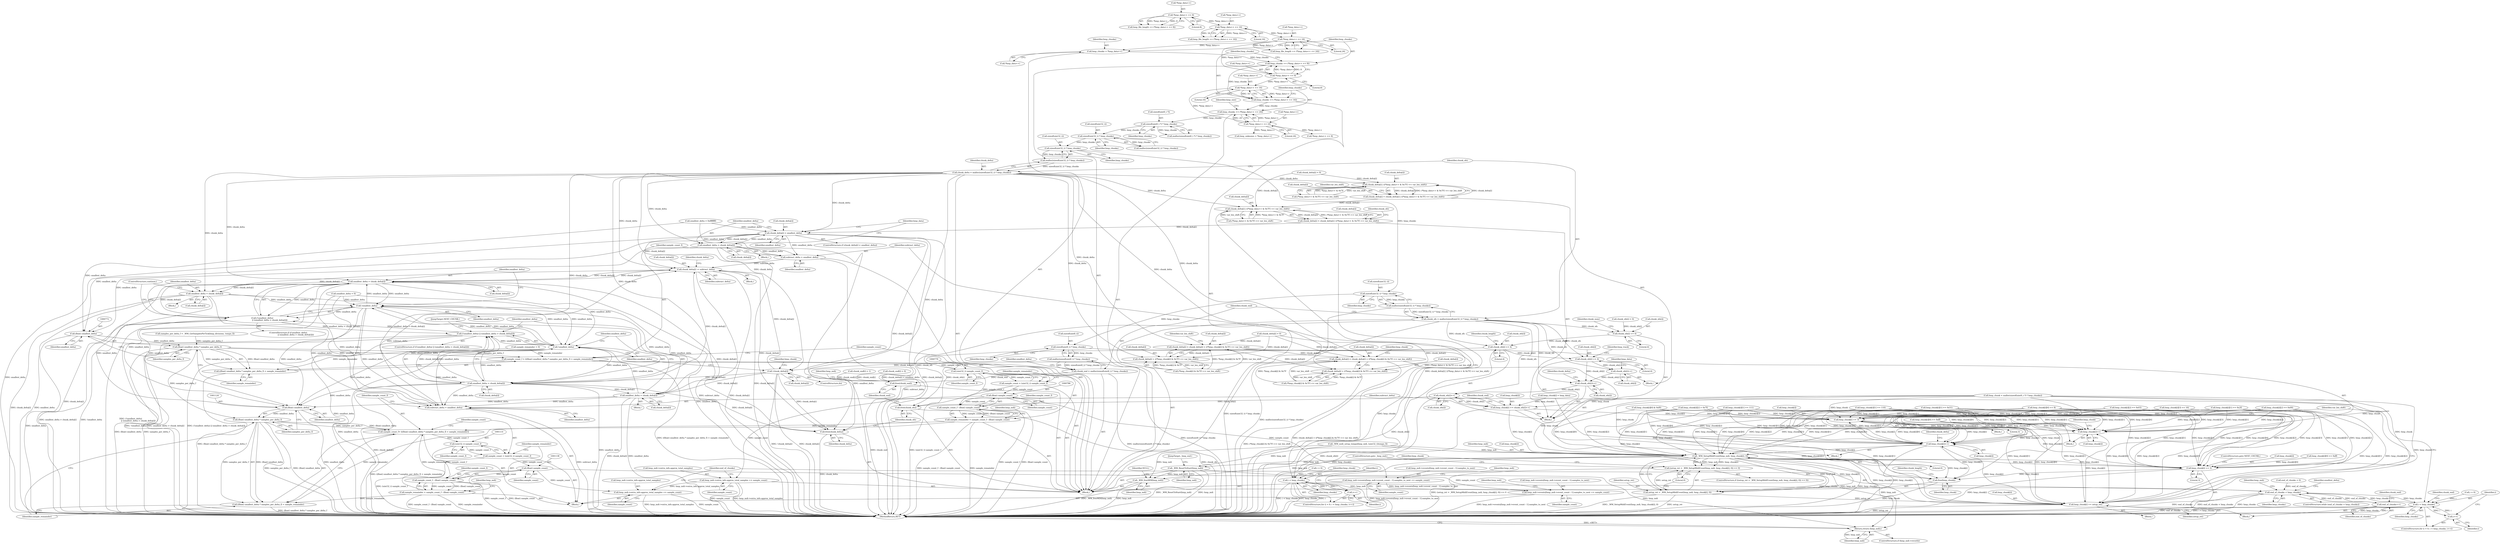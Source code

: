 digraph "0_wildmidi_660b513d99bced8783a4a5984ac2f742c74ebbdd_0@API" {
"1000504" [label="(Call,sizeof(uint32_t) * hmp_chunks)"];
"1000497" [label="(Call,sizeof(uint32_t) * hmp_chunks)"];
"1000490" [label="(Call,sizeof(uint8_t *) * hmp_chunks)"];
"1000327" [label="(Call,hmp_chunks += (*hmp_data++ << 24))"];
"1000329" [label="(Call,*hmp_data++ << 24)"];
"1000322" [label="(Call,*hmp_data++ << 16)"];
"1000315" [label="(Call,*hmp_data++ << 8)"];
"1000292" [label="(Call,*hmp_data++ << 24)"];
"1000285" [label="(Call,*hmp_data++ << 16)"];
"1000278" [label="(Call,*hmp_data++ << 8)"];
"1000320" [label="(Call,hmp_chunks += (*hmp_data++ << 16))"];
"1000313" [label="(Call,hmp_chunks += (*hmp_data++ << 8))"];
"1000308" [label="(Call,hmp_chunks = *hmp_data++)"];
"1000503" [label="(Call,malloc(sizeof(uint32_t) * hmp_chunks))"];
"1000501" [label="(Call,chunk_delta = malloc(sizeof(uint32_t) * hmp_chunks))"];
"1000689" [label="(Call,chunk_delta[i] | ((*hmp_data++ & 0x7F) << var_len_shift))"];
"1000685" [label="(Call,chunk_delta[i] = chunk_delta[i] | ((*hmp_data++ & 0x7F) << var_len_shift))"];
"1000715" [label="(Call,chunk_delta[i] | ((*hmp_data++ & 0x7F) << var_len_shift))"];
"1000711" [label="(Call,chunk_delta[i] = chunk_delta[i] | ((*hmp_data++ & 0x7F) << var_len_shift))"];
"1000731" [label="(Call,chunk_delta[i] < smallest_delta)"];
"1000737" [label="(Call,smallest_delta = chunk_delta[i])"];
"1000764" [label="(Call,subtract_delta = smallest_delta)"];
"1000836" [label="(Call,chunk_delta[i] -= subtract_delta)"];
"1000850" [label="(Call,smallest_delta > chunk_delta[i])"];
"1000848" [label="(Call,!smallest_delta)"];
"1000847" [label="(Call,(!smallest_delta)\n                        || (smallest_delta > chunk_delta[i]))"];
"1001100" [label="(Call,(!smallest_delta) || (smallest_delta > chunk_delta[i]))"];
"1001101" [label="(Call,!smallest_delta)"];
"1001103" [label="(Call,smallest_delta > chunk_delta[i])"];
"1001109" [label="(Call,smallest_delta = chunk_delta[i])"];
"1001116" [label="(Call,subtract_delta = smallest_delta)"];
"1001123" [label="(Call,(float) smallest_delta)"];
"1001122" [label="(Call,(float) smallest_delta * samples_per_delta_f)"];
"1001119" [label="(Call,sample_count_f= (((float) smallest_delta * samples_per_delta_f) + sample_remainder))"];
"1001130" [label="(Call,(uint32_t) sample_count_f)"];
"1001128" [label="(Call,sample_count = (uint32_t) sample_count_f)"];
"1001137" [label="(Call,(float) sample_count)"];
"1001135" [label="(Call,sample_count_f - (float) sample_count)"];
"1001133" [label="(Call,sample_remainder = sample_count_f - (float) sample_count)"];
"1001121" [label="(Call,((float) smallest_delta * samples_per_delta_f) + sample_remainder)"];
"1001140" [label="(Call,hmp_mdi->events[hmp_mdi->event_count - 1].samples_to_next += sample_count)"];
"1001153" [label="(Call,hmp_mdi->extra_info.approx_total_samples += sample_count)"];
"1001215" [label="(Call,free(chunk_delta))"];
"1000856" [label="(Call,smallest_delta = chunk_delta[i])"];
"1000771" [label="(Call,(float) smallest_delta)"];
"1000770" [label="(Call,(float) smallest_delta * samples_per_delta_f)"];
"1000767" [label="(Call,sample_count_f = (((float) smallest_delta * samples_per_delta_f) + sample_remainder))"];
"1000778" [label="(Call,(uint32_t) sample_count_f)"];
"1000776" [label="(Call,sample_count = (uint32_t) sample_count_f)"];
"1000785" [label="(Call,(float) sample_count)"];
"1000783" [label="(Call,sample_count_f - (float) sample_count)"];
"1000781" [label="(Call,sample_remainder = sample_count_f - (float) sample_count)"];
"1000788" [label="(Call,hmp_mdi->events[hmp_mdi->event_count - 1].samples_to_next += sample_count)"];
"1000801" [label="(Call,hmp_mdi->extra_info.approx_total_samples += sample_count)"];
"1000769" [label="(Call,((float) smallest_delta * samples_per_delta_f) + sample_remainder)"];
"1001046" [label="(Call,chunk_delta[i] = chunk_delta[i] + ((*hmp_chunk[i] & 0x7F) << var_len_shift))"];
"1001050" [label="(Call,chunk_delta[i] + ((*hmp_chunk[i] & 0x7F) << var_len_shift))"];
"1001075" [label="(Call,chunk_delta[i] = chunk_delta[i] + ((*hmp_chunk[i] & 0x7F) << var_len_shift))"];
"1001095" [label="(Call,!chunk_delta[i])"];
"1001079" [label="(Call,chunk_delta[i] + ((*hmp_chunk[i] & 0x7F) << var_len_shift))"];
"1000511" [label="(Call,sizeof(uint32_t) * hmp_chunks)"];
"1000510" [label="(Call,malloc(sizeof(uint32_t) * hmp_chunks))"];
"1000508" [label="(Call,chunk_ofs = malloc(sizeof(uint32_t) * hmp_chunks))"];
"1000571" [label="(Call,chunk_ofs[i] += 4)"];
"1000612" [label="(Call,chunk_ofs[i] += 4)"];
"1000662" [label="(Call,chunk_ofs[i] += 4)"];
"1000703" [label="(Call,chunk_ofs[i]++)"];
"1000726" [label="(Call,chunk_ofs[i]++)"];
"1000755" [label="(Call,chunk_ofs[i]++)"];
"1000751" [label="(Call,hmp_chunk[i] += chunk_ofs[i]++)"];
"1000899" [label="(Call,hmp_chunk[i] += 3)"];
"1001065" [label="(Call,hmp_chunk[i]++)"];
"1001091" [label="(Call,hmp_chunk[i]++)"];
"1000914" [label="(Call,_WM_SetupMidiEvent(hmp_mdi, hmp_chunk[i], 0))"];
"1000911" [label="(Call,(setup_ret = _WM_SetupMidiEvent(hmp_mdi, hmp_chunk[i], 0)) == 0)"];
"1000912" [label="(Call,setup_ret = _WM_SetupMidiEvent(hmp_mdi, hmp_chunk[i], 0))"];
"1001023" [label="(Call,hmp_chunk[i] += setup_ret)"];
"1000955" [label="(Call,hmp_chunk[i] += 3)"];
"1001211" [label="(Call,free(hmp_chunk))"];
"1001208" [label="(Call,_WM_ResetToStart(hmp_mdi))"];
"1001225" [label="(Return,return (hmp_mdi);)"];
"1001227" [label="(Call,_WM_freeMDI(hmp_mdi))"];
"1001217" [label="(Call,free(chunk_ofs))"];
"1000518" [label="(Call,sizeof(uint8_t) * hmp_chunks)"];
"1000517" [label="(Call,malloc(sizeof(uint8_t) * hmp_chunks))"];
"1000515" [label="(Call,chunk_end = malloc(sizeof(uint8_t) * hmp_chunks))"];
"1001219" [label="(Call,free(chunk_end))"];
"1000529" [label="(Call,i < hmp_chunks)"];
"1000532" [label="(Call,i++)"];
"1000809" [label="(Call,end_of_chunks < hmp_chunks)"];
"1000820" [label="(Call,i < hmp_chunks)"];
"1000823" [label="(Call,i++)"];
"1000948" [label="(Call,end_of_chunks++)"];
"1001215" [label="(Call,free(chunk_delta))"];
"1001063" [label="(Identifier,var_len_shift)"];
"1001219" [label="(Call,free(chunk_end))"];
"1001154" [label="(Call,hmp_mdi->extra_info.approx_total_samples)"];
"1000810" [label="(Identifier,end_of_chunks)"];
"1000764" [label="(Call,subtract_delta = smallest_delta)"];
"1000912" [label="(Call,setup_ret = _WM_SetupMidiEvent(hmp_mdi, hmp_chunk[i], 0))"];
"1000498" [label="(Call,sizeof(uint32_t))"];
"1000808" [label="(ControlStructure,while (end_of_chunks < hmp_chunks))"];
"1001152" [label="(Identifier,sample_count)"];
"1000948" [label="(Call,end_of_chunks++)"];
"1000952" [label="(Identifier,chunk_end)"];
"1001105" [label="(Call,chunk_delta[i])"];
"1000769" [label="(Call,((float) smallest_delta * samples_per_delta_f) + sample_remainder)"];
"1000482" [label="(Call,_WM_midi_setup_tempo(hmp_mdi, (uint32_t)tempo_f))"];
"1000321" [label="(Identifier,hmp_chunks)"];
"1000809" [label="(Call,end_of_chunks < hmp_chunks)"];
"1000920" [label="(Literal,0)"];
"1000500" [label="(Identifier,hmp_chunks)"];
"1000756" [label="(Call,chunk_ofs[i])"];
"1000322" [label="(Call,*hmp_data++ << 16)"];
"1000314" [label="(Identifier,hmp_chunks)"];
"1000728" [label="(Identifier,chunk_ofs)"];
"1000851" [label="(Identifier,smallest_delta)"];
"1001129" [label="(Identifier,sample_count)"];
"1001137" [label="(Call,(float) sample_count)"];
"1000761" [label="(Identifier,chunk_end)"];
"1001092" [label="(Call,hmp_chunk[i])"];
"1000489" [label="(Call,malloc(sizeof(uint8_t *) * hmp_chunks))"];
"1000344" [label="(Call,*hmp_data++ << 8)"];
"1000540" [label="(Call,chunk_ofs[i] = 0)"];
"1000283" [label="(Call,hmp_file_length += (*hmp_data++ << 16))"];
"1000491" [label="(Call,sizeof(uint8_t *))"];
"1000690" [label="(Call,chunk_delta[i])"];
"1001210" [label="(JumpTarget,_hmp_end:)"];
"1000521" [label="(Identifier,hmp_chunks)"];
"1001096" [label="(Call,chunk_delta[i])"];
"1000709" [label="(Identifier,hmp_data)"];
"1000487" [label="(Call,hmp_chunk = malloc(sizeof(uint8_t *) * hmp_chunks))"];
"1000507" [label="(Identifier,hmp_chunks)"];
"1001231" [label="(MethodReturn,RET)"];
"1001128" [label="(Call,sample_count = (uint32_t) sample_count_f)"];
"1000900" [label="(Call,hmp_chunk[i])"];
"1000278" [label="(Call,*hmp_data++ << 8)"];
"1000522" [label="(Call,smallest_delta = 0xffffffff)"];
"1000964" [label="(Call,hmp_chunk[i][0] == 0xff)"];
"1000767" [label="(Call,sample_count_f = (((float) smallest_delta * samples_per_delta_f) + sample_remainder))"];
"1000814" [label="(Identifier,smallest_delta)"];
"1001101" [label="(Call,!smallest_delta)"];
"1000849" [label="(Identifier,smallest_delta)"];
"1000518" [label="(Call,sizeof(uint8_t) * hmp_chunks)"];
"1000787" [label="(Identifier,sample_count)"];
"1000289" [label="(Literal,16)"];
"1000905" [label="(Block,)"];
"1001000" [label="(Call,hmp_chunk[i][4] << 8)"];
"1000537" [label="(Identifier,hmp_chunk)"];
"1001122" [label="(Call,(float) smallest_delta * samples_per_delta_f)"];
"1000516" [label="(Identifier,chunk_end)"];
"1000612" [label="(Call,chunk_ofs[i] += 4)"];
"1000771" [label="(Call,(float) smallest_delta)"];
"1001116" [label="(Call,subtract_delta = smallest_delta)"];
"1001050" [label="(Call,chunk_delta[i] + ((*hmp_chunk[i] & 0x7F) << var_len_shift))"];
"1000768" [label="(Identifier,sample_count_f)"];
"1000867" [label="(Call,hmp_chunk[i][0] & 0xf0)"];
"1000877" [label="(Call,hmp_chunk[i][1] == 110)"];
"1000777" [label="(Identifier,sample_count)"];
"1000337" [label="(Call,hmp_unknown = *hmp_data++)"];
"1000309" [label="(Identifier,hmp_chunks)"];
"1000940" [label="(Call,hmp_chunk[i][2] == 0x00)"];
"1000730" [label="(ControlStructure,if (chunk_delta[i] < smallest_delta))"];
"1000333" [label="(Literal,24)"];
"1000743" [label="(Identifier,hmp_data)"];
"1000800" [label="(Identifier,sample_count)"];
"1000613" [label="(Call,chunk_ofs[i])"];
"1000319" [label="(Literal,8)"];
"1000620" [label="(Identifier,chunk_length)"];
"1000804" [label="(Identifier,hmp_mdi)"];
"1000759" [label="(Call,chunk_end[i] = 0)"];
"1000530" [label="(Identifier,i)"];
"1001095" [label="(Call,!chunk_delta[i])"];
"1000616" [label="(Literal,4)"];
"1000316" [label="(Call,*hmp_data++)"];
"1001076" [label="(Call,chunk_delta[i])"];
"1000292" [label="(Call,*hmp_data++ << 24)"];
"1001211" [label="(Call,free(hmp_chunk))"];
"1000328" [label="(Identifier,hmp_chunks)"];
"1000837" [label="(Call,chunk_delta[i])"];
"1000915" [label="(Identifier,hmp_mdi)"];
"1000323" [label="(Call,*hmp_data++)"];
"1001091" [label="(Call,hmp_chunk[i]++)"];
"1000972" [label="(Call,hmp_chunk[i][1] == 0x51)"];
"1001023" [label="(Call,hmp_chunk[i] += setup_ret)"];
"1000505" [label="(Call,sizeof(uint32_t))"];
"1000310" [label="(Call,*hmp_data++)"];
"1000773" [label="(Identifier,smallest_delta)"];
"1000666" [label="(Literal,4)"];
"1001125" [label="(Identifier,smallest_delta)"];
"1000755" [label="(Call,chunk_ofs[i]++)"];
"1000329" [label="(Call,*hmp_data++ << 24)"];
"1001127" [label="(Identifier,sample_remainder)"];
"1000529" [label="(Call,i < hmp_chunks)"];
"1000870" [label="(Identifier,hmp_chunk)"];
"1000501" [label="(Call,chunk_delta = malloc(sizeof(uint32_t) * hmp_chunks))"];
"1000846" [label="(ControlStructure,if ((!smallest_delta)\n                        || (smallest_delta > chunk_delta[i])))"];
"1001144" [label="(Identifier,hmp_mdi)"];
"1000508" [label="(Call,chunk_ofs = malloc(sizeof(uint32_t) * hmp_chunks))"];
"1001208" [label="(Call,_WM_ResetToStart(hmp_mdi))"];
"1001108" [label="(Block,)"];
"1000959" [label="(Literal,3)"];
"1000925" [label="(Call,hmp_chunk[i][0] == 0xff)"];
"1000712" [label="(Call,chunk_delta[i])"];
"1001051" [label="(Call,chunk_delta[i])"];
"1000992" [label="(Call,hmp_chunk[i][3] << 16)"];
"1000703" [label="(Call,chunk_ofs[i]++)"];
"1000313" [label="(Call,hmp_chunks += (*hmp_data++ << 8))"];
"1000519" [label="(Call,sizeof(uint8_t))"];
"1001072" [label="(Identifier,hmp_chunk)"];
"1000509" [label="(Identifier,chunk_ofs)"];
"1000766" [label="(Identifier,smallest_delta)"];
"1000335" [label="(Identifier,hmp_size)"];
"1001024" [label="(Call,hmp_chunk[i])"];
"1000822" [label="(Identifier,hmp_chunks)"];
"1001139" [label="(Identifier,sample_count)"];
"1000732" [label="(Call,chunk_delta[i])"];
"1000190" [label="(Call,sample_remainder = 0)"];
"1000737" [label="(Call,smallest_delta = chunk_delta[i])"];
"1000788" [label="(Call,hmp_mdi->events[hmp_mdi->event_count - 1].samples_to_next += sample_count)"];
"1000533" [label="(Identifier,i)"];
"1000490" [label="(Call,sizeof(uint8_t *) * hmp_chunks)"];
"1001100" [label="(Call,(!smallest_delta) || (smallest_delta > chunk_delta[i]))"];
"1000770" [label="(Call,(float) smallest_delta * samples_per_delta_f)"];
"1000308" [label="(Call,hmp_chunks = *hmp_data++)"];
"1001046" [label="(Call,chunk_delta[i] = chunk_delta[i] + ((*hmp_chunk[i] & 0x7F) << var_len_shift))"];
"1001121" [label="(Call,((float) smallest_delta * samples_per_delta_f) + sample_remainder)"];
"1000774" [label="(Identifier,samples_per_delta_f)"];
"1000813" [label="(Call,smallest_delta = 0)"];
"1000784" [label="(Identifier,sample_count_f)"];
"1000285" [label="(Call,*hmp_data++ << 16)"];
"1000836" [label="(Call,chunk_delta[i] -= subtract_delta)"];
"1001104" [label="(Identifier,smallest_delta)"];
"1001217" [label="(Call,free(chunk_ofs))"];
"1000727" [label="(Call,chunk_ofs[i])"];
"1001225" [label="(Return,return (hmp_mdi);)"];
"1000526" [label="(Call,i = 0)"];
"1001118" [label="(Identifier,smallest_delta)"];
"1001047" [label="(Call,chunk_delta[i])"];
"1000535" [label="(Call,hmp_chunk[i] = hmp_data)"];
"1000711" [label="(Call,chunk_delta[i] = chunk_delta[i] | ((*hmp_data++ & 0x7F) << var_len_shift))"];
"1000504" [label="(Call,sizeof(uint32_t) * hmp_chunks)"];
"1001102" [label="(Identifier,smallest_delta)"];
"1000910" [label="(ControlStructure,if ((setup_ret = _WM_SetupMidiEvent(hmp_mdi, hmp_chunk[i], 0)) == 0))"];
"1001227" [label="(Call,_WM_freeMDI(hmp_mdi))"];
"1000532" [label="(Call,i++)"];
"1000106" [label="(Block,)"];
"1001153" [label="(Call,hmp_mdi->extra_info.approx_total_samples += sample_count)"];
"1000914" [label="(Call,_WM_SetupMidiEvent(hmp_mdi, hmp_chunk[i], 0))"];
"1000863" [label="(Block,)"];
"1000689" [label="(Call,chunk_delta[i] | ((*hmp_data++ & 0x7F) << var_len_shift))"];
"1001136" [label="(Identifier,sample_count_f)"];
"1001228" [label="(Identifier,hmp_mdi)"];
"1000843" [label="(Identifier,chunk_delta)"];
"1001029" [label="(Identifier,var_len_shift)"];
"1000782" [label="(Identifier,sample_remainder)"];
"1001126" [label="(Identifier,samples_per_delta_f)"];
"1000686" [label="(Call,chunk_delta[i])"];
"1001223" [label="(Identifier,hmp_mdi)"];
"1000828" [label="(Identifier,chunk_end)"];
"1001130" [label="(Call,(uint32_t) sample_count_f)"];
"1001159" [label="(Identifier,sample_count)"];
"1000736" [label="(Block,)"];
"1000575" [label="(Literal,4)"];
"1000739" [label="(Call,chunk_delta[i])"];
"1000898" [label="(Block,)"];
"1000884" [label="(Call,hmp_chunk[i][1] == 111)"];
"1000847" [label="(Call,(!smallest_delta)\n                        || (smallest_delta > chunk_delta[i]))"];
"1000919" [label="(Literal,0)"];
"1000662" [label="(Call,chunk_ofs[i] += 4)"];
"1000716" [label="(Call,chunk_delta[i])"];
"1000913" [label="(Identifier,setup_ret)"];
"1000693" [label="(Call,(*hmp_data++ & 0x7F) << var_len_shift)"];
"1001140" [label="(Call,hmp_mdi->events[hmp_mdi->event_count - 1].samples_to_next += sample_count)"];
"1000493" [label="(Identifier,hmp_chunks)"];
"1000781" [label="(Call,sample_remainder = sample_count_f - (float) sample_count)"];
"1000775" [label="(Identifier,sample_remainder)"];
"1000955" [label="(Call,hmp_chunk[i] += 3)"];
"1000891" [label="(Call,hmp_chunk[i][2] > 0x7f)"];
"1000856" [label="(Call,smallest_delta = chunk_delta[i])"];
"1001079" [label="(Call,chunk_delta[i] + ((*hmp_chunk[i] & 0x7F) << var_len_shift))"];
"1000751" [label="(Call,hmp_chunk[i] += chunk_ofs[i]++)"];
"1000862" [label="(ControlStructure,do)"];
"1001031" [label="(Call,chunk_delta[i] = 0)"];
"1000776" [label="(Call,sample_count = (uint32_t) sample_count_f)"];
"1000315" [label="(Call,*hmp_data++ << 8)"];
"1001080" [label="(Call,chunk_delta[i])"];
"1000731" [label="(Call,chunk_delta[i] < smallest_delta)"];
"1000330" [label="(Call,*hmp_data++)"];
"1001133" [label="(Call,sample_remainder = sample_count_f - (float) sample_count)"];
"1000512" [label="(Call,sizeof(uint32_t))"];
"1000704" [label="(Call,chunk_ofs[i])"];
"1000824" [label="(Identifier,i)"];
"1000816" [label="(ControlStructure,for (i = 0; i < hmp_chunks; i++))"];
"1000947" [label="(Block,)"];
"1000785" [label="(Call,(float) sample_count)"];
"1000802" [label="(Call,hmp_mdi->extra_info.approx_total_samples)"];
"1000326" [label="(Literal,16)"];
"1001123" [label="(Call,(float) smallest_delta)"];
"1000668" [label="(Identifier,hmp_track)"];
"1000719" [label="(Call,(*hmp_data++ & 0x7F) << var_len_shift)"];
"1001218" [label="(Identifier,chunk_ofs)"];
"1000523" [label="(Identifier,smallest_delta)"];
"1001111" [label="(Call,chunk_delta[i])"];
"1000801" [label="(Call,hmp_mdi->extra_info.approx_total_samples += sample_count)"];
"1000511" [label="(Call,sizeof(uint32_t) * hmp_chunks)"];
"1001103" [label="(Call,smallest_delta > chunk_delta[i])"];
"1000778" [label="(Call,(uint32_t) sample_count_f)"];
"1001134" [label="(Identifier,sample_remainder)"];
"1000789" [label="(Call,hmp_mdi->events[hmp_mdi->event_count - 1].samples_to_next)"];
"1000899" [label="(Call,hmp_chunk[i] += 3)"];
"1001164" [label="(Identifier,hmp_mdi)"];
"1000423" [label="(Call,samples_per_delta_f = _WM_GetSamplesPerTick(hmp_divisions, tempo_f))"];
"1000497" [label="(Call,sizeof(uint32_t) * hmp_chunks)"];
"1000733" [label="(Identifier,chunk_delta)"];
"1001066" [label="(Call,hmp_chunk[i])"];
"1000807" [label="(Identifier,sample_count)"];
"1000857" [label="(Identifier,smallest_delta)"];
"1000572" [label="(Call,chunk_ofs[i])"];
"1000701" [label="(Identifier,var_len_shift)"];
"1000290" [label="(Call,hmp_file_length += (*hmp_data++ << 24))"];
"1001141" [label="(Call,hmp_mdi->events[hmp_mdi->event_count - 1].samples_to_next)"];
"1001114" [label="(JumpTarget,NEXT_CHUNK:)"];
"1000855" [label="(Block,)"];
"1000979" [label="(Call,hmp_chunk[i][2] == 0x03)"];
"1000531" [label="(Identifier,hmp_chunks)"];
"1001045" [label="(Block,)"];
"1001097" [label="(Identifier,chunk_delta)"];
"1001083" [label="(Call,(*hmp_chunk[i] & 0x7F) << var_len_shift)"];
"1000276" [label="(Call,hmp_file_length += (*hmp_data++ << 8))"];
"1000823" [label="(Call,i++)"];
"1000850" [label="(Call,smallest_delta > chunk_delta[i])"];
"1000715" [label="(Call,chunk_delta[i] | ((*hmp_data++ & 0x7F) << var_len_shift))"];
"1001156" [label="(Identifier,hmp_mdi)"];
"1000933" [label="(Call,hmp_chunk[i][1] == 0x2f)"];
"1001027" [label="(Identifier,setup_ret)"];
"1001220" [label="(Identifier,chunk_end)"];
"1000726" [label="(Call,chunk_ofs[i]++)"];
"1000835" [label="(Block,)"];
"1000296" [label="(Literal,24)"];
"1001212" [label="(Identifier,hmp_chunk)"];
"1000525" [label="(ControlStructure,for (i = 0; i < hmp_chunks; i++))"];
"1000852" [label="(Call,chunk_delta[i])"];
"1000861" [label="(ControlStructure,continue;)"];
"1000685" [label="(Call,chunk_delta[i] = chunk_delta[i] | ((*hmp_data++ & 0x7F) << var_len_shift))"];
"1000949" [label="(Identifier,end_of_chunks)"];
"1000166" [label="(Call,end_of_chunks = 0)"];
"1000293" [label="(Call,*hmp_data++)"];
"1001099" [label="(ControlStructure,if ((!smallest_delta) || (smallest_delta > chunk_delta[i])))"];
"1000327" [label="(Call,hmp_chunks += (*hmp_data++ << 24))"];
"1000571" [label="(Call,chunk_ofs[i] += 4)"];
"1001226" [label="(Identifier,hmp_mdi)"];
"1000735" [label="(Identifier,smallest_delta)"];
"1000960" [label="(ControlStructure,goto NEXT_CHUNK;)"];
"1000496" [label="(Call,malloc(sizeof(uint32_t) * hmp_chunks))"];
"1000286" [label="(Call,*hmp_data++)"];
"1001216" [label="(Identifier,chunk_delta)"];
"1000684" [label="(Block,)"];
"1000502" [label="(Identifier,chunk_delta)"];
"1000765" [label="(Identifier,subtract_delta)"];
"1000279" [label="(Call,*hmp_data++)"];
"1001135" [label="(Call,sample_count_f - (float) sample_count)"];
"1000514" [label="(Identifier,hmp_chunks)"];
"1000752" [label="(Call,hmp_chunk[i])"];
"1001075" [label="(Call,chunk_delta[i] = chunk_delta[i] + ((*hmp_chunk[i] & 0x7F) << var_len_shift))"];
"1000780" [label="(Identifier,sample_count_f)"];
"1000517" [label="(Call,malloc(sizeof(uint8_t) * hmp_chunks))"];
"1000916" [label="(Call,hmp_chunk[i])"];
"1000811" [label="(Identifier,hmp_chunks)"];
"1000956" [label="(Call,hmp_chunk[i])"];
"1001120" [label="(Identifier,sample_count_f)"];
"1000738" [label="(Identifier,smallest_delta)"];
"1000792" [label="(Identifier,hmp_mdi)"];
"1000663" [label="(Call,chunk_ofs[i])"];
"1000858" [label="(Call,chunk_delta[i])"];
"1001230" [label="(Identifier,NULL)"];
"1000820" [label="(Call,i < hmp_chunks)"];
"1000928" [label="(Identifier,hmp_chunk)"];
"1000503" [label="(Call,malloc(sizeof(uint32_t) * hmp_chunks))"];
"1001214" [label="(Identifier,chunk_length)"];
"1000817" [label="(Call,i = 0)"];
"1000840" [label="(Identifier,subtract_delta)"];
"1000848" [label="(Call,!smallest_delta)"];
"1001117" [label="(Identifier,subtract_delta)"];
"1001093" [label="(Identifier,hmp_chunk)"];
"1000510" [label="(Call,malloc(sizeof(uint32_t) * hmp_chunks))"];
"1000950" [label="(Call,chunk_end[i] = 1)"];
"1001132" [label="(Identifier,sample_count_f)"];
"1000282" [label="(Literal,8)"];
"1000669" [label="(Call,chunk_delta[i] = 0)"];
"1001110" [label="(Identifier,smallest_delta)"];
"1001065" [label="(Call,hmp_chunk[i]++)"];
"1000821" [label="(Identifier,i)"];
"1001109" [label="(Call,smallest_delta = chunk_delta[i])"];
"1000515" [label="(Call,chunk_end = malloc(sizeof(uint8_t) * hmp_chunks))"];
"1000783" [label="(Call,sample_count_f - (float) sample_count)"];
"1000911" [label="(Call,(setup_ret = _WM_SetupMidiEvent(hmp_mdi, hmp_chunk[i], 0)) == 0)"];
"1000812" [label="(Block,)"];
"1000922" [label="(ControlStructure,goto _hmp_end;)"];
"1001209" [label="(Identifier,hmp_mdi)"];
"1000320" [label="(Call,hmp_chunks += (*hmp_data++ << 16))"];
"1000534" [label="(Block,)"];
"1001221" [label="(ControlStructure,if (hmp_mdi->reverb))"];
"1001054" [label="(Call,(*hmp_chunk[i] & 0x7F) << var_len_shift)"];
"1000577" [label="(Identifier,chunk_num)"];
"1000903" [label="(Literal,3)"];
"1001119" [label="(Call,sample_count_f= (((float) smallest_delta * samples_per_delta_f) + sample_remainder))"];
"1000504" -> "1000503"  [label="AST: "];
"1000504" -> "1000507"  [label="CFG: "];
"1000505" -> "1000504"  [label="AST: "];
"1000507" -> "1000504"  [label="AST: "];
"1000503" -> "1000504"  [label="CFG: "];
"1000504" -> "1000503"  [label="DDG: hmp_chunks"];
"1000497" -> "1000504"  [label="DDG: hmp_chunks"];
"1000504" -> "1000511"  [label="DDG: hmp_chunks"];
"1000497" -> "1000496"  [label="AST: "];
"1000497" -> "1000500"  [label="CFG: "];
"1000498" -> "1000497"  [label="AST: "];
"1000500" -> "1000497"  [label="AST: "];
"1000496" -> "1000497"  [label="CFG: "];
"1000497" -> "1000496"  [label="DDG: hmp_chunks"];
"1000490" -> "1000497"  [label="DDG: hmp_chunks"];
"1000490" -> "1000489"  [label="AST: "];
"1000490" -> "1000493"  [label="CFG: "];
"1000491" -> "1000490"  [label="AST: "];
"1000493" -> "1000490"  [label="AST: "];
"1000489" -> "1000490"  [label="CFG: "];
"1000490" -> "1000489"  [label="DDG: hmp_chunks"];
"1000327" -> "1000490"  [label="DDG: hmp_chunks"];
"1000327" -> "1000106"  [label="AST: "];
"1000327" -> "1000329"  [label="CFG: "];
"1000328" -> "1000327"  [label="AST: "];
"1000329" -> "1000327"  [label="AST: "];
"1000335" -> "1000327"  [label="CFG: "];
"1000329" -> "1000327"  [label="DDG: *hmp_data++"];
"1000329" -> "1000327"  [label="DDG: 24"];
"1000320" -> "1000327"  [label="DDG: hmp_chunks"];
"1000329" -> "1000333"  [label="CFG: "];
"1000330" -> "1000329"  [label="AST: "];
"1000333" -> "1000329"  [label="AST: "];
"1000322" -> "1000329"  [label="DDG: *hmp_data++"];
"1000329" -> "1000337"  [label="DDG: *hmp_data++"];
"1000329" -> "1000344"  [label="DDG: *hmp_data++"];
"1000322" -> "1000320"  [label="AST: "];
"1000322" -> "1000326"  [label="CFG: "];
"1000323" -> "1000322"  [label="AST: "];
"1000326" -> "1000322"  [label="AST: "];
"1000320" -> "1000322"  [label="CFG: "];
"1000322" -> "1000320"  [label="DDG: *hmp_data++"];
"1000322" -> "1000320"  [label="DDG: 16"];
"1000315" -> "1000322"  [label="DDG: *hmp_data++"];
"1000315" -> "1000313"  [label="AST: "];
"1000315" -> "1000319"  [label="CFG: "];
"1000316" -> "1000315"  [label="AST: "];
"1000319" -> "1000315"  [label="AST: "];
"1000313" -> "1000315"  [label="CFG: "];
"1000315" -> "1000313"  [label="DDG: *hmp_data++"];
"1000315" -> "1000313"  [label="DDG: 8"];
"1000292" -> "1000315"  [label="DDG: *hmp_data++"];
"1000292" -> "1000290"  [label="AST: "];
"1000292" -> "1000296"  [label="CFG: "];
"1000293" -> "1000292"  [label="AST: "];
"1000296" -> "1000292"  [label="AST: "];
"1000290" -> "1000292"  [label="CFG: "];
"1000292" -> "1000290"  [label="DDG: *hmp_data++"];
"1000292" -> "1000290"  [label="DDG: 24"];
"1000285" -> "1000292"  [label="DDG: *hmp_data++"];
"1000292" -> "1000308"  [label="DDG: *hmp_data++"];
"1000285" -> "1000283"  [label="AST: "];
"1000285" -> "1000289"  [label="CFG: "];
"1000286" -> "1000285"  [label="AST: "];
"1000289" -> "1000285"  [label="AST: "];
"1000283" -> "1000285"  [label="CFG: "];
"1000285" -> "1000283"  [label="DDG: *hmp_data++"];
"1000285" -> "1000283"  [label="DDG: 16"];
"1000278" -> "1000285"  [label="DDG: *hmp_data++"];
"1000278" -> "1000276"  [label="AST: "];
"1000278" -> "1000282"  [label="CFG: "];
"1000279" -> "1000278"  [label="AST: "];
"1000282" -> "1000278"  [label="AST: "];
"1000276" -> "1000278"  [label="CFG: "];
"1000278" -> "1000276"  [label="DDG: *hmp_data++"];
"1000278" -> "1000276"  [label="DDG: 8"];
"1000320" -> "1000106"  [label="AST: "];
"1000321" -> "1000320"  [label="AST: "];
"1000328" -> "1000320"  [label="CFG: "];
"1000313" -> "1000320"  [label="DDG: hmp_chunks"];
"1000313" -> "1000106"  [label="AST: "];
"1000314" -> "1000313"  [label="AST: "];
"1000321" -> "1000313"  [label="CFG: "];
"1000308" -> "1000313"  [label="DDG: hmp_chunks"];
"1000308" -> "1000106"  [label="AST: "];
"1000308" -> "1000310"  [label="CFG: "];
"1000309" -> "1000308"  [label="AST: "];
"1000310" -> "1000308"  [label="AST: "];
"1000314" -> "1000308"  [label="CFG: "];
"1000503" -> "1000501"  [label="AST: "];
"1000501" -> "1000503"  [label="CFG: "];
"1000503" -> "1000501"  [label="DDG: sizeof(uint32_t) * hmp_chunks"];
"1000501" -> "1000106"  [label="AST: "];
"1000502" -> "1000501"  [label="AST: "];
"1000509" -> "1000501"  [label="CFG: "];
"1000501" -> "1000689"  [label="DDG: chunk_delta"];
"1000501" -> "1000715"  [label="DDG: chunk_delta"];
"1000501" -> "1000731"  [label="DDG: chunk_delta"];
"1000501" -> "1000737"  [label="DDG: chunk_delta"];
"1000501" -> "1000836"  [label="DDG: chunk_delta"];
"1000501" -> "1000850"  [label="DDG: chunk_delta"];
"1000501" -> "1000856"  [label="DDG: chunk_delta"];
"1000501" -> "1001046"  [label="DDG: chunk_delta"];
"1000501" -> "1001050"  [label="DDG: chunk_delta"];
"1000501" -> "1001075"  [label="DDG: chunk_delta"];
"1000501" -> "1001079"  [label="DDG: chunk_delta"];
"1000501" -> "1001095"  [label="DDG: chunk_delta"];
"1000501" -> "1001103"  [label="DDG: chunk_delta"];
"1000501" -> "1001109"  [label="DDG: chunk_delta"];
"1000501" -> "1001215"  [label="DDG: chunk_delta"];
"1000689" -> "1000685"  [label="AST: "];
"1000689" -> "1000693"  [label="CFG: "];
"1000690" -> "1000689"  [label="AST: "];
"1000693" -> "1000689"  [label="AST: "];
"1000685" -> "1000689"  [label="CFG: "];
"1000689" -> "1000685"  [label="DDG: chunk_delta[i]"];
"1000689" -> "1000685"  [label="DDG: (*hmp_data++ & 0x7F) << var_len_shift"];
"1000685" -> "1000689"  [label="DDG: chunk_delta[i]"];
"1000669" -> "1000689"  [label="DDG: chunk_delta[i]"];
"1000693" -> "1000689"  [label="DDG: *hmp_data++ & 0x7F"];
"1000693" -> "1000689"  [label="DDG: var_len_shift"];
"1000685" -> "1000684"  [label="AST: "];
"1000686" -> "1000685"  [label="AST: "];
"1000701" -> "1000685"  [label="CFG: "];
"1000685" -> "1000715"  [label="DDG: chunk_delta[i]"];
"1000715" -> "1000711"  [label="AST: "];
"1000715" -> "1000719"  [label="CFG: "];
"1000716" -> "1000715"  [label="AST: "];
"1000719" -> "1000715"  [label="AST: "];
"1000711" -> "1000715"  [label="CFG: "];
"1000715" -> "1001231"  [label="DDG: (*hmp_data++ & 0x7F) << var_len_shift"];
"1000715" -> "1000711"  [label="DDG: chunk_delta[i]"];
"1000715" -> "1000711"  [label="DDG: (*hmp_data++ & 0x7F) << var_len_shift"];
"1000669" -> "1000715"  [label="DDG: chunk_delta[i]"];
"1000719" -> "1000715"  [label="DDG: *hmp_data++ & 0x7F"];
"1000719" -> "1000715"  [label="DDG: var_len_shift"];
"1000711" -> "1000534"  [label="AST: "];
"1000712" -> "1000711"  [label="AST: "];
"1000728" -> "1000711"  [label="CFG: "];
"1000711" -> "1001231"  [label="DDG: chunk_delta[i] | ((*hmp_data++ & 0x7F) << var_len_shift)"];
"1000711" -> "1000731"  [label="DDG: chunk_delta[i]"];
"1000731" -> "1000730"  [label="AST: "];
"1000731" -> "1000735"  [label="CFG: "];
"1000732" -> "1000731"  [label="AST: "];
"1000735" -> "1000731"  [label="AST: "];
"1000738" -> "1000731"  [label="CFG: "];
"1000743" -> "1000731"  [label="CFG: "];
"1000731" -> "1001231"  [label="DDG: smallest_delta"];
"1000731" -> "1001231"  [label="DDG: chunk_delta[i] < smallest_delta"];
"1000731" -> "1001231"  [label="DDG: chunk_delta[i]"];
"1000737" -> "1000731"  [label="DDG: smallest_delta"];
"1000522" -> "1000731"  [label="DDG: smallest_delta"];
"1000731" -> "1000737"  [label="DDG: chunk_delta[i]"];
"1000731" -> "1000764"  [label="DDG: smallest_delta"];
"1000731" -> "1000771"  [label="DDG: smallest_delta"];
"1000731" -> "1000836"  [label="DDG: chunk_delta[i]"];
"1000731" -> "1001215"  [label="DDG: chunk_delta[i]"];
"1000737" -> "1000736"  [label="AST: "];
"1000737" -> "1000739"  [label="CFG: "];
"1000738" -> "1000737"  [label="AST: "];
"1000739" -> "1000737"  [label="AST: "];
"1000743" -> "1000737"  [label="CFG: "];
"1000737" -> "1001231"  [label="DDG: chunk_delta[i]"];
"1000737" -> "1001231"  [label="DDG: smallest_delta"];
"1000737" -> "1000764"  [label="DDG: smallest_delta"];
"1000737" -> "1000771"  [label="DDG: smallest_delta"];
"1000764" -> "1000106"  [label="AST: "];
"1000764" -> "1000766"  [label="CFG: "];
"1000765" -> "1000764"  [label="AST: "];
"1000766" -> "1000764"  [label="AST: "];
"1000768" -> "1000764"  [label="CFG: "];
"1000764" -> "1001231"  [label="DDG: subtract_delta"];
"1000522" -> "1000764"  [label="DDG: smallest_delta"];
"1000764" -> "1000836"  [label="DDG: subtract_delta"];
"1000836" -> "1000835"  [label="AST: "];
"1000836" -> "1000840"  [label="CFG: "];
"1000837" -> "1000836"  [label="AST: "];
"1000840" -> "1000836"  [label="AST: "];
"1000843" -> "1000836"  [label="CFG: "];
"1000836" -> "1001231"  [label="DDG: subtract_delta"];
"1000836" -> "1001231"  [label="DDG: chunk_delta[i]"];
"1001116" -> "1000836"  [label="DDG: subtract_delta"];
"1001103" -> "1000836"  [label="DDG: chunk_delta[i]"];
"1000850" -> "1000836"  [label="DDG: chunk_delta[i]"];
"1001095" -> "1000836"  [label="DDG: chunk_delta[i]"];
"1000836" -> "1000850"  [label="DDG: chunk_delta[i]"];
"1000836" -> "1000856"  [label="DDG: chunk_delta[i]"];
"1000836" -> "1001215"  [label="DDG: chunk_delta[i]"];
"1000850" -> "1000847"  [label="AST: "];
"1000850" -> "1000852"  [label="CFG: "];
"1000851" -> "1000850"  [label="AST: "];
"1000852" -> "1000850"  [label="AST: "];
"1000847" -> "1000850"  [label="CFG: "];
"1000850" -> "1001231"  [label="DDG: smallest_delta"];
"1000850" -> "1001231"  [label="DDG: chunk_delta[i]"];
"1000850" -> "1000848"  [label="DDG: smallest_delta"];
"1000850" -> "1000847"  [label="DDG: smallest_delta"];
"1000850" -> "1000847"  [label="DDG: chunk_delta[i]"];
"1000848" -> "1000850"  [label="DDG: smallest_delta"];
"1000850" -> "1000856"  [label="DDG: chunk_delta[i]"];
"1000850" -> "1001101"  [label="DDG: smallest_delta"];
"1000850" -> "1001116"  [label="DDG: smallest_delta"];
"1000850" -> "1001123"  [label="DDG: smallest_delta"];
"1000850" -> "1001215"  [label="DDG: chunk_delta[i]"];
"1000848" -> "1000847"  [label="AST: "];
"1000848" -> "1000849"  [label="CFG: "];
"1000849" -> "1000848"  [label="AST: "];
"1000851" -> "1000848"  [label="CFG: "];
"1000847" -> "1000848"  [label="CFG: "];
"1000848" -> "1001231"  [label="DDG: smallest_delta"];
"1000848" -> "1000847"  [label="DDG: smallest_delta"];
"1001109" -> "1000848"  [label="DDG: smallest_delta"];
"1001103" -> "1000848"  [label="DDG: smallest_delta"];
"1000813" -> "1000848"  [label="DDG: smallest_delta"];
"1001101" -> "1000848"  [label="DDG: smallest_delta"];
"1000856" -> "1000848"  [label="DDG: smallest_delta"];
"1000848" -> "1001101"  [label="DDG: smallest_delta"];
"1000848" -> "1001116"  [label="DDG: smallest_delta"];
"1000848" -> "1001123"  [label="DDG: smallest_delta"];
"1000847" -> "1000846"  [label="AST: "];
"1000857" -> "1000847"  [label="CFG: "];
"1000861" -> "1000847"  [label="CFG: "];
"1000847" -> "1001231"  [label="DDG: smallest_delta > chunk_delta[i]"];
"1000847" -> "1001231"  [label="DDG: !smallest_delta"];
"1000847" -> "1001231"  [label="DDG: (!smallest_delta)\n                        || (smallest_delta > chunk_delta[i])"];
"1001100" -> "1000847"  [label="DDG: smallest_delta > chunk_delta[i]"];
"1000847" -> "1001100"  [label="DDG: smallest_delta > chunk_delta[i]"];
"1001100" -> "1001099"  [label="AST: "];
"1001100" -> "1001101"  [label="CFG: "];
"1001100" -> "1001103"  [label="CFG: "];
"1001101" -> "1001100"  [label="AST: "];
"1001103" -> "1001100"  [label="AST: "];
"1001110" -> "1001100"  [label="CFG: "];
"1001114" -> "1001100"  [label="CFG: "];
"1001100" -> "1001231"  [label="DDG: (!smallest_delta) || (smallest_delta > chunk_delta[i])"];
"1001100" -> "1001231"  [label="DDG: smallest_delta > chunk_delta[i]"];
"1001100" -> "1001231"  [label="DDG: !smallest_delta"];
"1001101" -> "1001100"  [label="DDG: smallest_delta"];
"1001103" -> "1001100"  [label="DDG: smallest_delta"];
"1001103" -> "1001100"  [label="DDG: chunk_delta[i]"];
"1001101" -> "1001102"  [label="CFG: "];
"1001102" -> "1001101"  [label="AST: "];
"1001104" -> "1001101"  [label="CFG: "];
"1001101" -> "1001231"  [label="DDG: smallest_delta"];
"1001109" -> "1001101"  [label="DDG: smallest_delta"];
"1001103" -> "1001101"  [label="DDG: smallest_delta"];
"1000813" -> "1001101"  [label="DDG: smallest_delta"];
"1000856" -> "1001101"  [label="DDG: smallest_delta"];
"1001101" -> "1001103"  [label="DDG: smallest_delta"];
"1001101" -> "1001116"  [label="DDG: smallest_delta"];
"1001101" -> "1001123"  [label="DDG: smallest_delta"];
"1001103" -> "1001105"  [label="CFG: "];
"1001104" -> "1001103"  [label="AST: "];
"1001105" -> "1001103"  [label="AST: "];
"1001103" -> "1001231"  [label="DDG: chunk_delta[i]"];
"1001103" -> "1001231"  [label="DDG: smallest_delta"];
"1001095" -> "1001103"  [label="DDG: chunk_delta[i]"];
"1001103" -> "1001109"  [label="DDG: chunk_delta[i]"];
"1001103" -> "1001116"  [label="DDG: smallest_delta"];
"1001103" -> "1001123"  [label="DDG: smallest_delta"];
"1001103" -> "1001215"  [label="DDG: chunk_delta[i]"];
"1001109" -> "1001108"  [label="AST: "];
"1001109" -> "1001111"  [label="CFG: "];
"1001110" -> "1001109"  [label="AST: "];
"1001111" -> "1001109"  [label="AST: "];
"1001114" -> "1001109"  [label="CFG: "];
"1001109" -> "1001231"  [label="DDG: smallest_delta"];
"1001109" -> "1001231"  [label="DDG: chunk_delta[i]"];
"1001095" -> "1001109"  [label="DDG: chunk_delta[i]"];
"1001109" -> "1001116"  [label="DDG: smallest_delta"];
"1001109" -> "1001123"  [label="DDG: smallest_delta"];
"1001116" -> "1000812"  [label="AST: "];
"1001116" -> "1001118"  [label="CFG: "];
"1001117" -> "1001116"  [label="AST: "];
"1001118" -> "1001116"  [label="AST: "];
"1001120" -> "1001116"  [label="CFG: "];
"1001116" -> "1001231"  [label="DDG: subtract_delta"];
"1000813" -> "1001116"  [label="DDG: smallest_delta"];
"1000856" -> "1001116"  [label="DDG: smallest_delta"];
"1001123" -> "1001122"  [label="AST: "];
"1001123" -> "1001125"  [label="CFG: "];
"1001124" -> "1001123"  [label="AST: "];
"1001125" -> "1001123"  [label="AST: "];
"1001126" -> "1001123"  [label="CFG: "];
"1001123" -> "1001231"  [label="DDG: smallest_delta"];
"1001123" -> "1001122"  [label="DDG: smallest_delta"];
"1000813" -> "1001123"  [label="DDG: smallest_delta"];
"1000856" -> "1001123"  [label="DDG: smallest_delta"];
"1001122" -> "1001121"  [label="AST: "];
"1001122" -> "1001126"  [label="CFG: "];
"1001126" -> "1001122"  [label="AST: "];
"1001127" -> "1001122"  [label="CFG: "];
"1001122" -> "1001231"  [label="DDG: (float) smallest_delta"];
"1001122" -> "1001231"  [label="DDG: samples_per_delta_f"];
"1001122" -> "1001119"  [label="DDG: (float) smallest_delta"];
"1001122" -> "1001119"  [label="DDG: samples_per_delta_f"];
"1001122" -> "1001121"  [label="DDG: (float) smallest_delta"];
"1001122" -> "1001121"  [label="DDG: samples_per_delta_f"];
"1000770" -> "1001122"  [label="DDG: samples_per_delta_f"];
"1001119" -> "1000812"  [label="AST: "];
"1001119" -> "1001121"  [label="CFG: "];
"1001120" -> "1001119"  [label="AST: "];
"1001121" -> "1001119"  [label="AST: "];
"1001129" -> "1001119"  [label="CFG: "];
"1001119" -> "1001231"  [label="DDG: ((float) smallest_delta * samples_per_delta_f) + sample_remainder"];
"1001133" -> "1001119"  [label="DDG: sample_remainder"];
"1000781" -> "1001119"  [label="DDG: sample_remainder"];
"1001119" -> "1001130"  [label="DDG: sample_count_f"];
"1001130" -> "1001128"  [label="AST: "];
"1001130" -> "1001132"  [label="CFG: "];
"1001131" -> "1001130"  [label="AST: "];
"1001132" -> "1001130"  [label="AST: "];
"1001128" -> "1001130"  [label="CFG: "];
"1001130" -> "1001128"  [label="DDG: sample_count_f"];
"1001130" -> "1001135"  [label="DDG: sample_count_f"];
"1001128" -> "1000812"  [label="AST: "];
"1001129" -> "1001128"  [label="AST: "];
"1001134" -> "1001128"  [label="CFG: "];
"1001128" -> "1001231"  [label="DDG: (uint32_t) sample_count_f"];
"1001128" -> "1001137"  [label="DDG: sample_count"];
"1001137" -> "1001135"  [label="AST: "];
"1001137" -> "1001139"  [label="CFG: "];
"1001138" -> "1001137"  [label="AST: "];
"1001139" -> "1001137"  [label="AST: "];
"1001135" -> "1001137"  [label="CFG: "];
"1001137" -> "1001135"  [label="DDG: sample_count"];
"1001137" -> "1001140"  [label="DDG: sample_count"];
"1001137" -> "1001153"  [label="DDG: sample_count"];
"1001135" -> "1001133"  [label="AST: "];
"1001136" -> "1001135"  [label="AST: "];
"1001133" -> "1001135"  [label="CFG: "];
"1001135" -> "1001231"  [label="DDG: (float) sample_count"];
"1001135" -> "1001231"  [label="DDG: sample_count_f"];
"1001135" -> "1001133"  [label="DDG: sample_count_f"];
"1001135" -> "1001133"  [label="DDG: (float) sample_count"];
"1001133" -> "1000812"  [label="AST: "];
"1001134" -> "1001133"  [label="AST: "];
"1001144" -> "1001133"  [label="CFG: "];
"1001133" -> "1001231"  [label="DDG: sample_remainder"];
"1001133" -> "1001231"  [label="DDG: sample_count_f - (float) sample_count"];
"1001133" -> "1001121"  [label="DDG: sample_remainder"];
"1001121" -> "1001127"  [label="CFG: "];
"1001127" -> "1001121"  [label="AST: "];
"1001121" -> "1001231"  [label="DDG: (float) smallest_delta * samples_per_delta_f"];
"1000781" -> "1001121"  [label="DDG: sample_remainder"];
"1001140" -> "1000812"  [label="AST: "];
"1001140" -> "1001152"  [label="CFG: "];
"1001141" -> "1001140"  [label="AST: "];
"1001152" -> "1001140"  [label="AST: "];
"1001156" -> "1001140"  [label="CFG: "];
"1001140" -> "1001231"  [label="DDG: hmp_mdi->events[hmp_mdi->event_count - 1].samples_to_next"];
"1000788" -> "1001140"  [label="DDG: hmp_mdi->events[hmp_mdi->event_count - 1].samples_to_next"];
"1001153" -> "1000812"  [label="AST: "];
"1001153" -> "1001159"  [label="CFG: "];
"1001154" -> "1001153"  [label="AST: "];
"1001159" -> "1001153"  [label="AST: "];
"1000810" -> "1001153"  [label="CFG: "];
"1001153" -> "1001231"  [label="DDG: hmp_mdi->extra_info.approx_total_samples"];
"1001153" -> "1001231"  [label="DDG: sample_count"];
"1000801" -> "1001153"  [label="DDG: hmp_mdi->extra_info.approx_total_samples"];
"1001215" -> "1000106"  [label="AST: "];
"1001215" -> "1001216"  [label="CFG: "];
"1001216" -> "1001215"  [label="AST: "];
"1001218" -> "1001215"  [label="CFG: "];
"1001215" -> "1001231"  [label="DDG: chunk_delta"];
"1001095" -> "1001215"  [label="DDG: chunk_delta[i]"];
"1000856" -> "1000855"  [label="AST: "];
"1000856" -> "1000858"  [label="CFG: "];
"1000857" -> "1000856"  [label="AST: "];
"1000858" -> "1000856"  [label="AST: "];
"1000861" -> "1000856"  [label="CFG: "];
"1000856" -> "1001231"  [label="DDG: chunk_delta[i]"];
"1000856" -> "1001231"  [label="DDG: smallest_delta"];
"1000771" -> "1000770"  [label="AST: "];
"1000771" -> "1000773"  [label="CFG: "];
"1000772" -> "1000771"  [label="AST: "];
"1000773" -> "1000771"  [label="AST: "];
"1000774" -> "1000771"  [label="CFG: "];
"1000771" -> "1001231"  [label="DDG: smallest_delta"];
"1000771" -> "1000770"  [label="DDG: smallest_delta"];
"1000522" -> "1000771"  [label="DDG: smallest_delta"];
"1000770" -> "1000769"  [label="AST: "];
"1000770" -> "1000774"  [label="CFG: "];
"1000774" -> "1000770"  [label="AST: "];
"1000775" -> "1000770"  [label="CFG: "];
"1000770" -> "1001231"  [label="DDG: samples_per_delta_f"];
"1000770" -> "1001231"  [label="DDG: (float) smallest_delta"];
"1000770" -> "1000767"  [label="DDG: (float) smallest_delta"];
"1000770" -> "1000767"  [label="DDG: samples_per_delta_f"];
"1000770" -> "1000769"  [label="DDG: (float) smallest_delta"];
"1000770" -> "1000769"  [label="DDG: samples_per_delta_f"];
"1000423" -> "1000770"  [label="DDG: samples_per_delta_f"];
"1000767" -> "1000106"  [label="AST: "];
"1000767" -> "1000769"  [label="CFG: "];
"1000768" -> "1000767"  [label="AST: "];
"1000769" -> "1000767"  [label="AST: "];
"1000777" -> "1000767"  [label="CFG: "];
"1000767" -> "1001231"  [label="DDG: ((float) smallest_delta * samples_per_delta_f) + sample_remainder"];
"1000190" -> "1000767"  [label="DDG: sample_remainder"];
"1000767" -> "1000778"  [label="DDG: sample_count_f"];
"1000778" -> "1000776"  [label="AST: "];
"1000778" -> "1000780"  [label="CFG: "];
"1000779" -> "1000778"  [label="AST: "];
"1000780" -> "1000778"  [label="AST: "];
"1000776" -> "1000778"  [label="CFG: "];
"1000778" -> "1000776"  [label="DDG: sample_count_f"];
"1000778" -> "1000783"  [label="DDG: sample_count_f"];
"1000776" -> "1000106"  [label="AST: "];
"1000777" -> "1000776"  [label="AST: "];
"1000782" -> "1000776"  [label="CFG: "];
"1000776" -> "1001231"  [label="DDG: (uint32_t) sample_count_f"];
"1000776" -> "1000785"  [label="DDG: sample_count"];
"1000785" -> "1000783"  [label="AST: "];
"1000785" -> "1000787"  [label="CFG: "];
"1000786" -> "1000785"  [label="AST: "];
"1000787" -> "1000785"  [label="AST: "];
"1000783" -> "1000785"  [label="CFG: "];
"1000785" -> "1000783"  [label="DDG: sample_count"];
"1000785" -> "1000788"  [label="DDG: sample_count"];
"1000785" -> "1000801"  [label="DDG: sample_count"];
"1000783" -> "1000781"  [label="AST: "];
"1000784" -> "1000783"  [label="AST: "];
"1000781" -> "1000783"  [label="CFG: "];
"1000783" -> "1001231"  [label="DDG: (float) sample_count"];
"1000783" -> "1001231"  [label="DDG: sample_count_f"];
"1000783" -> "1000781"  [label="DDG: sample_count_f"];
"1000783" -> "1000781"  [label="DDG: (float) sample_count"];
"1000781" -> "1000106"  [label="AST: "];
"1000782" -> "1000781"  [label="AST: "];
"1000792" -> "1000781"  [label="CFG: "];
"1000781" -> "1001231"  [label="DDG: sample_count_f - (float) sample_count"];
"1000781" -> "1001231"  [label="DDG: sample_remainder"];
"1000788" -> "1000106"  [label="AST: "];
"1000788" -> "1000800"  [label="CFG: "];
"1000789" -> "1000788"  [label="AST: "];
"1000800" -> "1000788"  [label="AST: "];
"1000804" -> "1000788"  [label="CFG: "];
"1000788" -> "1001231"  [label="DDG: hmp_mdi->events[hmp_mdi->event_count - 1].samples_to_next"];
"1000801" -> "1000106"  [label="AST: "];
"1000801" -> "1000807"  [label="CFG: "];
"1000802" -> "1000801"  [label="AST: "];
"1000807" -> "1000801"  [label="AST: "];
"1000810" -> "1000801"  [label="CFG: "];
"1000801" -> "1001231"  [label="DDG: sample_count"];
"1000801" -> "1001231"  [label="DDG: hmp_mdi->extra_info.approx_total_samples"];
"1000769" -> "1000775"  [label="CFG: "];
"1000775" -> "1000769"  [label="AST: "];
"1000769" -> "1001231"  [label="DDG: (float) smallest_delta * samples_per_delta_f"];
"1000190" -> "1000769"  [label="DDG: sample_remainder"];
"1001046" -> "1001045"  [label="AST: "];
"1001046" -> "1001050"  [label="CFG: "];
"1001047" -> "1001046"  [label="AST: "];
"1001050" -> "1001046"  [label="AST: "];
"1001063" -> "1001046"  [label="CFG: "];
"1001031" -> "1001046"  [label="DDG: chunk_delta[i]"];
"1001054" -> "1001046"  [label="DDG: *hmp_chunk[i] & 0x7F"];
"1001054" -> "1001046"  [label="DDG: var_len_shift"];
"1001046" -> "1001050"  [label="DDG: chunk_delta[i]"];
"1001046" -> "1001075"  [label="DDG: chunk_delta[i]"];
"1001046" -> "1001079"  [label="DDG: chunk_delta[i]"];
"1001050" -> "1001054"  [label="CFG: "];
"1001051" -> "1001050"  [label="AST: "];
"1001054" -> "1001050"  [label="AST: "];
"1001031" -> "1001050"  [label="DDG: chunk_delta[i]"];
"1001054" -> "1001050"  [label="DDG: *hmp_chunk[i] & 0x7F"];
"1001054" -> "1001050"  [label="DDG: var_len_shift"];
"1001075" -> "1000863"  [label="AST: "];
"1001075" -> "1001079"  [label="CFG: "];
"1001076" -> "1001075"  [label="AST: "];
"1001079" -> "1001075"  [label="AST: "];
"1001093" -> "1001075"  [label="CFG: "];
"1001075" -> "1001231"  [label="DDG: chunk_delta[i] + ((*hmp_chunk[i] & 0x7F) << var_len_shift)"];
"1001031" -> "1001075"  [label="DDG: chunk_delta[i]"];
"1001083" -> "1001075"  [label="DDG: *hmp_chunk[i] & 0x7F"];
"1001083" -> "1001075"  [label="DDG: var_len_shift"];
"1001075" -> "1001095"  [label="DDG: chunk_delta[i]"];
"1001095" -> "1000862"  [label="AST: "];
"1001095" -> "1001096"  [label="CFG: "];
"1001096" -> "1001095"  [label="AST: "];
"1000870" -> "1001095"  [label="CFG: "];
"1001102" -> "1001095"  [label="CFG: "];
"1001095" -> "1001231"  [label="DDG: chunk_delta[i]"];
"1001095" -> "1001231"  [label="DDG: !chunk_delta[i]"];
"1001079" -> "1001083"  [label="CFG: "];
"1001080" -> "1001079"  [label="AST: "];
"1001083" -> "1001079"  [label="AST: "];
"1001079" -> "1001231"  [label="DDG: (*hmp_chunk[i] & 0x7F) << var_len_shift"];
"1001031" -> "1001079"  [label="DDG: chunk_delta[i]"];
"1001083" -> "1001079"  [label="DDG: *hmp_chunk[i] & 0x7F"];
"1001083" -> "1001079"  [label="DDG: var_len_shift"];
"1000511" -> "1000510"  [label="AST: "];
"1000511" -> "1000514"  [label="CFG: "];
"1000512" -> "1000511"  [label="AST: "];
"1000514" -> "1000511"  [label="AST: "];
"1000510" -> "1000511"  [label="CFG: "];
"1000511" -> "1000510"  [label="DDG: hmp_chunks"];
"1000511" -> "1000518"  [label="DDG: hmp_chunks"];
"1000510" -> "1000508"  [label="AST: "];
"1000508" -> "1000510"  [label="CFG: "];
"1000510" -> "1001231"  [label="DDG: sizeof(uint32_t) * hmp_chunks"];
"1000510" -> "1000508"  [label="DDG: sizeof(uint32_t) * hmp_chunks"];
"1000508" -> "1000106"  [label="AST: "];
"1000509" -> "1000508"  [label="AST: "];
"1000516" -> "1000508"  [label="CFG: "];
"1000508" -> "1001231"  [label="DDG: malloc(sizeof(uint32_t) * hmp_chunks)"];
"1000508" -> "1000571"  [label="DDG: chunk_ofs"];
"1000508" -> "1000612"  [label="DDG: chunk_ofs"];
"1000508" -> "1000662"  [label="DDG: chunk_ofs"];
"1000508" -> "1000703"  [label="DDG: chunk_ofs"];
"1000508" -> "1000726"  [label="DDG: chunk_ofs"];
"1000508" -> "1000755"  [label="DDG: chunk_ofs"];
"1000508" -> "1001217"  [label="DDG: chunk_ofs"];
"1000571" -> "1000534"  [label="AST: "];
"1000571" -> "1000575"  [label="CFG: "];
"1000572" -> "1000571"  [label="AST: "];
"1000575" -> "1000571"  [label="AST: "];
"1000577" -> "1000571"  [label="CFG: "];
"1000540" -> "1000571"  [label="DDG: chunk_ofs[i]"];
"1000571" -> "1000612"  [label="DDG: chunk_ofs[i]"];
"1000612" -> "1000534"  [label="AST: "];
"1000612" -> "1000616"  [label="CFG: "];
"1000613" -> "1000612"  [label="AST: "];
"1000616" -> "1000612"  [label="AST: "];
"1000620" -> "1000612"  [label="CFG: "];
"1000612" -> "1001231"  [label="DDG: chunk_ofs[i]"];
"1000612" -> "1000662"  [label="DDG: chunk_ofs[i]"];
"1000612" -> "1001217"  [label="DDG: chunk_ofs[i]"];
"1000662" -> "1000534"  [label="AST: "];
"1000662" -> "1000666"  [label="CFG: "];
"1000663" -> "1000662"  [label="AST: "];
"1000666" -> "1000662"  [label="AST: "];
"1000668" -> "1000662"  [label="CFG: "];
"1000662" -> "1000703"  [label="DDG: chunk_ofs[i]"];
"1000662" -> "1000726"  [label="DDG: chunk_ofs[i]"];
"1000703" -> "1000684"  [label="AST: "];
"1000703" -> "1000704"  [label="CFG: "];
"1000704" -> "1000703"  [label="AST: "];
"1000709" -> "1000703"  [label="CFG: "];
"1000703" -> "1000726"  [label="DDG: chunk_ofs[i]"];
"1000726" -> "1000534"  [label="AST: "];
"1000726" -> "1000727"  [label="CFG: "];
"1000727" -> "1000726"  [label="AST: "];
"1000733" -> "1000726"  [label="CFG: "];
"1000726" -> "1000755"  [label="DDG: chunk_ofs[i]"];
"1000755" -> "1000751"  [label="AST: "];
"1000755" -> "1000756"  [label="CFG: "];
"1000756" -> "1000755"  [label="AST: "];
"1000751" -> "1000755"  [label="CFG: "];
"1000755" -> "1001231"  [label="DDG: chunk_ofs[i]"];
"1000755" -> "1000751"  [label="DDG: chunk_ofs[i]"];
"1000755" -> "1001217"  [label="DDG: chunk_ofs[i]"];
"1000751" -> "1000534"  [label="AST: "];
"1000752" -> "1000751"  [label="AST: "];
"1000761" -> "1000751"  [label="CFG: "];
"1000751" -> "1001231"  [label="DDG: hmp_chunk[i]"];
"1000487" -> "1000751"  [label="DDG: hmp_chunk"];
"1000535" -> "1000751"  [label="DDG: hmp_chunk[i]"];
"1000751" -> "1000899"  [label="DDG: hmp_chunk[i]"];
"1000751" -> "1000914"  [label="DDG: hmp_chunk[i]"];
"1000751" -> "1001211"  [label="DDG: hmp_chunk[i]"];
"1000899" -> "1000898"  [label="AST: "];
"1000899" -> "1000903"  [label="CFG: "];
"1000900" -> "1000899"  [label="AST: "];
"1000903" -> "1000899"  [label="AST: "];
"1001029" -> "1000899"  [label="CFG: "];
"1000877" -> "1000899"  [label="DDG: hmp_chunk[i][1]"];
"1000992" -> "1000899"  [label="DDG: hmp_chunk[i][3]"];
"1000933" -> "1000899"  [label="DDG: hmp_chunk[i][1]"];
"1000487" -> "1000899"  [label="DDG: hmp_chunk"];
"1000884" -> "1000899"  [label="DDG: hmp_chunk[i][1]"];
"1001000" -> "1000899"  [label="DDG: hmp_chunk[i][4]"];
"1000972" -> "1000899"  [label="DDG: hmp_chunk[i][1]"];
"1000867" -> "1000899"  [label="DDG: hmp_chunk[i][0]"];
"1000955" -> "1000899"  [label="DDG: hmp_chunk[i]"];
"1000940" -> "1000899"  [label="DDG: hmp_chunk[i][2]"];
"1000891" -> "1000899"  [label="DDG: hmp_chunk[i][2]"];
"1001091" -> "1000899"  [label="DDG: hmp_chunk[i]"];
"1000979" -> "1000899"  [label="DDG: hmp_chunk[i][2]"];
"1000899" -> "1001065"  [label="DDG: hmp_chunk[i]"];
"1000899" -> "1001091"  [label="DDG: hmp_chunk[i]"];
"1001065" -> "1001045"  [label="AST: "];
"1001065" -> "1001066"  [label="CFG: "];
"1001066" -> "1001065"  [label="AST: "];
"1001072" -> "1001065"  [label="CFG: "];
"1000877" -> "1001065"  [label="DDG: hmp_chunk[i][1]"];
"1001023" -> "1001065"  [label="DDG: hmp_chunk[i]"];
"1000992" -> "1001065"  [label="DDG: hmp_chunk[i][3]"];
"1000964" -> "1001065"  [label="DDG: hmp_chunk[i][0]"];
"1000933" -> "1001065"  [label="DDG: hmp_chunk[i][1]"];
"1000487" -> "1001065"  [label="DDG: hmp_chunk"];
"1000884" -> "1001065"  [label="DDG: hmp_chunk[i][1]"];
"1001000" -> "1001065"  [label="DDG: hmp_chunk[i][4]"];
"1000972" -> "1001065"  [label="DDG: hmp_chunk[i][1]"];
"1000979" -> "1001065"  [label="DDG: hmp_chunk[i][2]"];
"1000867" -> "1001065"  [label="DDG: hmp_chunk[i][0]"];
"1000940" -> "1001065"  [label="DDG: hmp_chunk[i][2]"];
"1000891" -> "1001065"  [label="DDG: hmp_chunk[i][2]"];
"1001065" -> "1001091"  [label="DDG: hmp_chunk[i]"];
"1001091" -> "1000863"  [label="AST: "];
"1001091" -> "1001092"  [label="CFG: "];
"1001092" -> "1001091"  [label="AST: "];
"1001097" -> "1001091"  [label="CFG: "];
"1001091" -> "1001231"  [label="DDG: hmp_chunk[i]"];
"1001091" -> "1000914"  [label="DDG: hmp_chunk[i]"];
"1000877" -> "1001091"  [label="DDG: hmp_chunk[i][1]"];
"1001023" -> "1001091"  [label="DDG: hmp_chunk[i]"];
"1000992" -> "1001091"  [label="DDG: hmp_chunk[i][3]"];
"1000964" -> "1001091"  [label="DDG: hmp_chunk[i][0]"];
"1000933" -> "1001091"  [label="DDG: hmp_chunk[i][1]"];
"1000487" -> "1001091"  [label="DDG: hmp_chunk"];
"1000884" -> "1001091"  [label="DDG: hmp_chunk[i][1]"];
"1001000" -> "1001091"  [label="DDG: hmp_chunk[i][4]"];
"1000972" -> "1001091"  [label="DDG: hmp_chunk[i][1]"];
"1000979" -> "1001091"  [label="DDG: hmp_chunk[i][2]"];
"1000867" -> "1001091"  [label="DDG: hmp_chunk[i][0]"];
"1000940" -> "1001091"  [label="DDG: hmp_chunk[i][2]"];
"1000891" -> "1001091"  [label="DDG: hmp_chunk[i][2]"];
"1001091" -> "1001211"  [label="DDG: hmp_chunk[i]"];
"1000914" -> "1000912"  [label="AST: "];
"1000914" -> "1000919"  [label="CFG: "];
"1000915" -> "1000914"  [label="AST: "];
"1000916" -> "1000914"  [label="AST: "];
"1000919" -> "1000914"  [label="AST: "];
"1000912" -> "1000914"  [label="CFG: "];
"1000914" -> "1001231"  [label="DDG: hmp_chunk[i]"];
"1000914" -> "1001231"  [label="DDG: hmp_mdi"];
"1000914" -> "1000911"  [label="DDG: hmp_mdi"];
"1000914" -> "1000911"  [label="DDG: hmp_chunk[i]"];
"1000914" -> "1000911"  [label="DDG: 0"];
"1000914" -> "1000912"  [label="DDG: hmp_mdi"];
"1000914" -> "1000912"  [label="DDG: hmp_chunk[i]"];
"1000914" -> "1000912"  [label="DDG: 0"];
"1000482" -> "1000914"  [label="DDG: hmp_mdi"];
"1000877" -> "1000914"  [label="DDG: hmp_chunk[i][1]"];
"1000992" -> "1000914"  [label="DDG: hmp_chunk[i][3]"];
"1000933" -> "1000914"  [label="DDG: hmp_chunk[i][1]"];
"1000487" -> "1000914"  [label="DDG: hmp_chunk"];
"1000884" -> "1000914"  [label="DDG: hmp_chunk[i][1]"];
"1001000" -> "1000914"  [label="DDG: hmp_chunk[i][4]"];
"1000972" -> "1000914"  [label="DDG: hmp_chunk[i][1]"];
"1000867" -> "1000914"  [label="DDG: hmp_chunk[i][0]"];
"1000955" -> "1000914"  [label="DDG: hmp_chunk[i]"];
"1000940" -> "1000914"  [label="DDG: hmp_chunk[i][2]"];
"1000891" -> "1000914"  [label="DDG: hmp_chunk[i][2]"];
"1000979" -> "1000914"  [label="DDG: hmp_chunk[i][2]"];
"1000914" -> "1000955"  [label="DDG: hmp_chunk[i]"];
"1000914" -> "1001023"  [label="DDG: hmp_chunk[i]"];
"1000914" -> "1001208"  [label="DDG: hmp_mdi"];
"1000914" -> "1001211"  [label="DDG: hmp_chunk[i]"];
"1000914" -> "1001225"  [label="DDG: hmp_mdi"];
"1000914" -> "1001227"  [label="DDG: hmp_mdi"];
"1000911" -> "1000910"  [label="AST: "];
"1000911" -> "1000920"  [label="CFG: "];
"1000912" -> "1000911"  [label="AST: "];
"1000920" -> "1000911"  [label="AST: "];
"1000922" -> "1000911"  [label="CFG: "];
"1000928" -> "1000911"  [label="CFG: "];
"1000911" -> "1001231"  [label="DDG: (setup_ret = _WM_SetupMidiEvent(hmp_mdi, hmp_chunk[i], 0)) == 0"];
"1000912" -> "1000911"  [label="DDG: setup_ret"];
"1000913" -> "1000912"  [label="AST: "];
"1000920" -> "1000912"  [label="CFG: "];
"1000912" -> "1001231"  [label="DDG: _WM_SetupMidiEvent(hmp_mdi, hmp_chunk[i], 0)"];
"1000912" -> "1001231"  [label="DDG: setup_ret"];
"1000912" -> "1001023"  [label="DDG: setup_ret"];
"1001023" -> "1000905"  [label="AST: "];
"1001023" -> "1001027"  [label="CFG: "];
"1001024" -> "1001023"  [label="AST: "];
"1001027" -> "1001023"  [label="AST: "];
"1001029" -> "1001023"  [label="CFG: "];
"1001023" -> "1001231"  [label="DDG: setup_ret"];
"1000877" -> "1001023"  [label="DDG: hmp_chunk[i][1]"];
"1000992" -> "1001023"  [label="DDG: hmp_chunk[i][3]"];
"1000964" -> "1001023"  [label="DDG: hmp_chunk[i][0]"];
"1000933" -> "1001023"  [label="DDG: hmp_chunk[i][1]"];
"1000487" -> "1001023"  [label="DDG: hmp_chunk"];
"1000884" -> "1001023"  [label="DDG: hmp_chunk[i][1]"];
"1001000" -> "1001023"  [label="DDG: hmp_chunk[i][4]"];
"1000972" -> "1001023"  [label="DDG: hmp_chunk[i][1]"];
"1000979" -> "1001023"  [label="DDG: hmp_chunk[i][2]"];
"1000940" -> "1001023"  [label="DDG: hmp_chunk[i][2]"];
"1000891" -> "1001023"  [label="DDG: hmp_chunk[i][2]"];
"1000955" -> "1000947"  [label="AST: "];
"1000955" -> "1000959"  [label="CFG: "];
"1000956" -> "1000955"  [label="AST: "];
"1000959" -> "1000955"  [label="AST: "];
"1000960" -> "1000955"  [label="CFG: "];
"1000955" -> "1001231"  [label="DDG: hmp_chunk[i]"];
"1000925" -> "1000955"  [label="DDG: hmp_chunk[i][0]"];
"1000877" -> "1000955"  [label="DDG: hmp_chunk[i][1]"];
"1000992" -> "1000955"  [label="DDG: hmp_chunk[i][3]"];
"1000933" -> "1000955"  [label="DDG: hmp_chunk[i][1]"];
"1000487" -> "1000955"  [label="DDG: hmp_chunk"];
"1000884" -> "1000955"  [label="DDG: hmp_chunk[i][1]"];
"1001000" -> "1000955"  [label="DDG: hmp_chunk[i][4]"];
"1000972" -> "1000955"  [label="DDG: hmp_chunk[i][1]"];
"1000979" -> "1000955"  [label="DDG: hmp_chunk[i][2]"];
"1000940" -> "1000955"  [label="DDG: hmp_chunk[i][2]"];
"1000891" -> "1000955"  [label="DDG: hmp_chunk[i][2]"];
"1000955" -> "1001211"  [label="DDG: hmp_chunk[i]"];
"1001211" -> "1000106"  [label="AST: "];
"1001211" -> "1001212"  [label="CFG: "];
"1001212" -> "1001211"  [label="AST: "];
"1001214" -> "1001211"  [label="CFG: "];
"1001211" -> "1001231"  [label="DDG: hmp_chunk"];
"1000487" -> "1001211"  [label="DDG: hmp_chunk"];
"1000535" -> "1001211"  [label="DDG: hmp_chunk[i]"];
"1001208" -> "1000106"  [label="AST: "];
"1001208" -> "1001209"  [label="CFG: "];
"1001209" -> "1001208"  [label="AST: "];
"1001210" -> "1001208"  [label="CFG: "];
"1001208" -> "1001231"  [label="DDG: hmp_mdi"];
"1001208" -> "1001231"  [label="DDG: _WM_ResetToStart(hmp_mdi)"];
"1000482" -> "1001208"  [label="DDG: hmp_mdi"];
"1001208" -> "1001225"  [label="DDG: hmp_mdi"];
"1001208" -> "1001227"  [label="DDG: hmp_mdi"];
"1001225" -> "1001221"  [label="AST: "];
"1001225" -> "1001226"  [label="CFG: "];
"1001226" -> "1001225"  [label="AST: "];
"1001231" -> "1001225"  [label="CFG: "];
"1001225" -> "1001231"  [label="DDG: <RET>"];
"1001226" -> "1001225"  [label="DDG: hmp_mdi"];
"1000482" -> "1001225"  [label="DDG: hmp_mdi"];
"1001227" -> "1000106"  [label="AST: "];
"1001227" -> "1001228"  [label="CFG: "];
"1001228" -> "1001227"  [label="AST: "];
"1001230" -> "1001227"  [label="CFG: "];
"1001227" -> "1001231"  [label="DDG: hmp_mdi"];
"1001227" -> "1001231"  [label="DDG: _WM_freeMDI(hmp_mdi)"];
"1000482" -> "1001227"  [label="DDG: hmp_mdi"];
"1001217" -> "1000106"  [label="AST: "];
"1001217" -> "1001218"  [label="CFG: "];
"1001218" -> "1001217"  [label="AST: "];
"1001220" -> "1001217"  [label="CFG: "];
"1001217" -> "1001231"  [label="DDG: chunk_ofs"];
"1000518" -> "1000517"  [label="AST: "];
"1000518" -> "1000521"  [label="CFG: "];
"1000519" -> "1000518"  [label="AST: "];
"1000521" -> "1000518"  [label="AST: "];
"1000517" -> "1000518"  [label="CFG: "];
"1000518" -> "1000517"  [label="DDG: hmp_chunks"];
"1000518" -> "1000529"  [label="DDG: hmp_chunks"];
"1000517" -> "1000515"  [label="AST: "];
"1000515" -> "1000517"  [label="CFG: "];
"1000517" -> "1001231"  [label="DDG: sizeof(uint8_t) * hmp_chunks"];
"1000517" -> "1000515"  [label="DDG: sizeof(uint8_t) * hmp_chunks"];
"1000515" -> "1000106"  [label="AST: "];
"1000516" -> "1000515"  [label="AST: "];
"1000523" -> "1000515"  [label="CFG: "];
"1000515" -> "1001231"  [label="DDG: malloc(sizeof(uint8_t) * hmp_chunks)"];
"1000515" -> "1001219"  [label="DDG: chunk_end"];
"1001219" -> "1000106"  [label="AST: "];
"1001219" -> "1001220"  [label="CFG: "];
"1001220" -> "1001219"  [label="AST: "];
"1001223" -> "1001219"  [label="CFG: "];
"1001219" -> "1001231"  [label="DDG: chunk_end"];
"1000759" -> "1001219"  [label="DDG: chunk_end[i]"];
"1000950" -> "1001219"  [label="DDG: chunk_end[i]"];
"1000529" -> "1000525"  [label="AST: "];
"1000529" -> "1000531"  [label="CFG: "];
"1000530" -> "1000529"  [label="AST: "];
"1000531" -> "1000529"  [label="AST: "];
"1000537" -> "1000529"  [label="CFG: "];
"1000765" -> "1000529"  [label="CFG: "];
"1000529" -> "1001231"  [label="DDG: hmp_chunks"];
"1000529" -> "1001231"  [label="DDG: i"];
"1000529" -> "1001231"  [label="DDG: i < hmp_chunks"];
"1000532" -> "1000529"  [label="DDG: i"];
"1000526" -> "1000529"  [label="DDG: i"];
"1000529" -> "1000532"  [label="DDG: i"];
"1000529" -> "1000809"  [label="DDG: hmp_chunks"];
"1000532" -> "1000525"  [label="AST: "];
"1000532" -> "1000533"  [label="CFG: "];
"1000533" -> "1000532"  [label="AST: "];
"1000530" -> "1000532"  [label="CFG: "];
"1000809" -> "1000808"  [label="AST: "];
"1000809" -> "1000811"  [label="CFG: "];
"1000810" -> "1000809"  [label="AST: "];
"1000811" -> "1000809"  [label="AST: "];
"1000814" -> "1000809"  [label="CFG: "];
"1001164" -> "1000809"  [label="CFG: "];
"1000809" -> "1001231"  [label="DDG: end_of_chunks"];
"1000809" -> "1001231"  [label="DDG: end_of_chunks < hmp_chunks"];
"1000809" -> "1001231"  [label="DDG: hmp_chunks"];
"1000166" -> "1000809"  [label="DDG: end_of_chunks"];
"1000948" -> "1000809"  [label="DDG: end_of_chunks"];
"1000820" -> "1000809"  [label="DDG: hmp_chunks"];
"1000809" -> "1000820"  [label="DDG: hmp_chunks"];
"1000809" -> "1000948"  [label="DDG: end_of_chunks"];
"1000820" -> "1000816"  [label="AST: "];
"1000820" -> "1000822"  [label="CFG: "];
"1000821" -> "1000820"  [label="AST: "];
"1000822" -> "1000820"  [label="AST: "];
"1000828" -> "1000820"  [label="CFG: "];
"1001117" -> "1000820"  [label="CFG: "];
"1000820" -> "1001231"  [label="DDG: i < hmp_chunks"];
"1000820" -> "1001231"  [label="DDG: hmp_chunks"];
"1000820" -> "1001231"  [label="DDG: i"];
"1000817" -> "1000820"  [label="DDG: i"];
"1000823" -> "1000820"  [label="DDG: i"];
"1000820" -> "1000823"  [label="DDG: i"];
"1000823" -> "1000816"  [label="AST: "];
"1000823" -> "1000824"  [label="CFG: "];
"1000824" -> "1000823"  [label="AST: "];
"1000821" -> "1000823"  [label="CFG: "];
"1000948" -> "1000947"  [label="AST: "];
"1000948" -> "1000949"  [label="CFG: "];
"1000949" -> "1000948"  [label="AST: "];
"1000952" -> "1000948"  [label="CFG: "];
"1000948" -> "1001231"  [label="DDG: end_of_chunks"];
}
